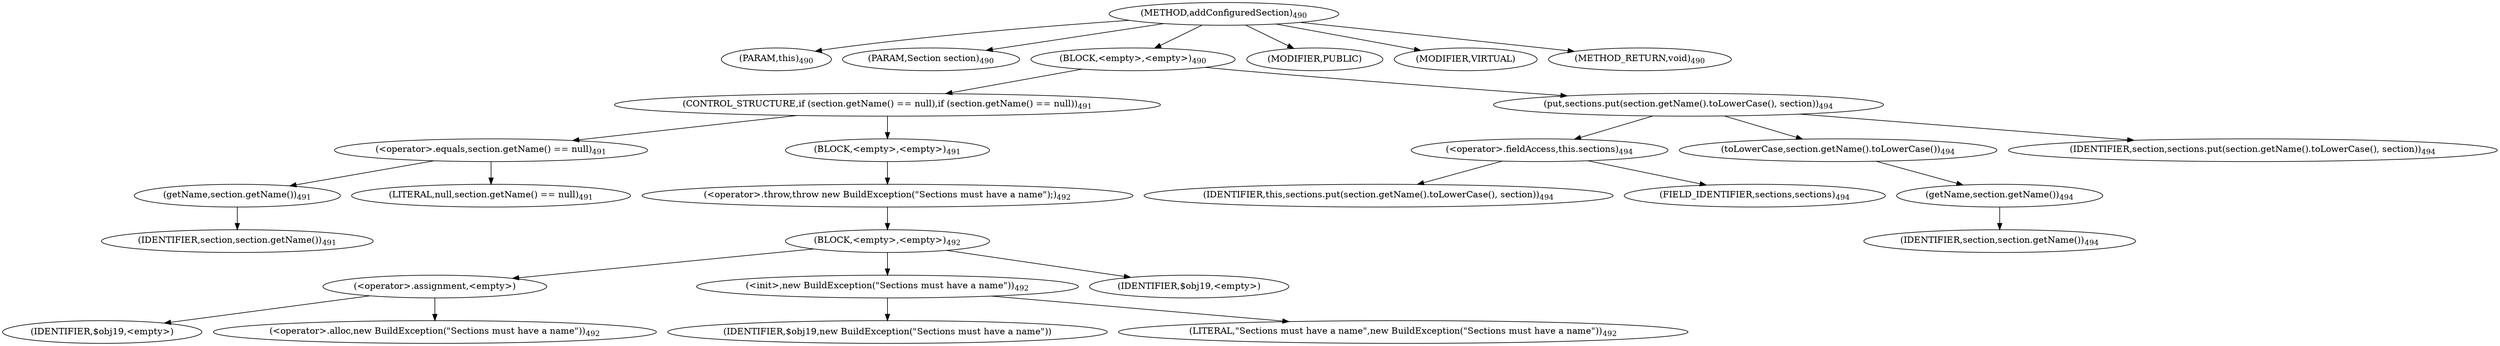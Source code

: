 digraph "addConfiguredSection" {  
"1194" [label = <(METHOD,addConfiguredSection)<SUB>490</SUB>> ]
"1195" [label = <(PARAM,this)<SUB>490</SUB>> ]
"1196" [label = <(PARAM,Section section)<SUB>490</SUB>> ]
"1197" [label = <(BLOCK,&lt;empty&gt;,&lt;empty&gt;)<SUB>490</SUB>> ]
"1198" [label = <(CONTROL_STRUCTURE,if (section.getName() == null),if (section.getName() == null))<SUB>491</SUB>> ]
"1199" [label = <(&lt;operator&gt;.equals,section.getName() == null)<SUB>491</SUB>> ]
"1200" [label = <(getName,section.getName())<SUB>491</SUB>> ]
"1201" [label = <(IDENTIFIER,section,section.getName())<SUB>491</SUB>> ]
"1202" [label = <(LITERAL,null,section.getName() == null)<SUB>491</SUB>> ]
"1203" [label = <(BLOCK,&lt;empty&gt;,&lt;empty&gt;)<SUB>491</SUB>> ]
"1204" [label = <(&lt;operator&gt;.throw,throw new BuildException(&quot;Sections must have a name&quot;);)<SUB>492</SUB>> ]
"1205" [label = <(BLOCK,&lt;empty&gt;,&lt;empty&gt;)<SUB>492</SUB>> ]
"1206" [label = <(&lt;operator&gt;.assignment,&lt;empty&gt;)> ]
"1207" [label = <(IDENTIFIER,$obj19,&lt;empty&gt;)> ]
"1208" [label = <(&lt;operator&gt;.alloc,new BuildException(&quot;Sections must have a name&quot;))<SUB>492</SUB>> ]
"1209" [label = <(&lt;init&gt;,new BuildException(&quot;Sections must have a name&quot;))<SUB>492</SUB>> ]
"1210" [label = <(IDENTIFIER,$obj19,new BuildException(&quot;Sections must have a name&quot;))> ]
"1211" [label = <(LITERAL,&quot;Sections must have a name&quot;,new BuildException(&quot;Sections must have a name&quot;))<SUB>492</SUB>> ]
"1212" [label = <(IDENTIFIER,$obj19,&lt;empty&gt;)> ]
"1213" [label = <(put,sections.put(section.getName().toLowerCase(), section))<SUB>494</SUB>> ]
"1214" [label = <(&lt;operator&gt;.fieldAccess,this.sections)<SUB>494</SUB>> ]
"1215" [label = <(IDENTIFIER,this,sections.put(section.getName().toLowerCase(), section))<SUB>494</SUB>> ]
"1216" [label = <(FIELD_IDENTIFIER,sections,sections)<SUB>494</SUB>> ]
"1217" [label = <(toLowerCase,section.getName().toLowerCase())<SUB>494</SUB>> ]
"1218" [label = <(getName,section.getName())<SUB>494</SUB>> ]
"1219" [label = <(IDENTIFIER,section,section.getName())<SUB>494</SUB>> ]
"1220" [label = <(IDENTIFIER,section,sections.put(section.getName().toLowerCase(), section))<SUB>494</SUB>> ]
"1221" [label = <(MODIFIER,PUBLIC)> ]
"1222" [label = <(MODIFIER,VIRTUAL)> ]
"1223" [label = <(METHOD_RETURN,void)<SUB>490</SUB>> ]
  "1194" -> "1195" 
  "1194" -> "1196" 
  "1194" -> "1197" 
  "1194" -> "1221" 
  "1194" -> "1222" 
  "1194" -> "1223" 
  "1197" -> "1198" 
  "1197" -> "1213" 
  "1198" -> "1199" 
  "1198" -> "1203" 
  "1199" -> "1200" 
  "1199" -> "1202" 
  "1200" -> "1201" 
  "1203" -> "1204" 
  "1204" -> "1205" 
  "1205" -> "1206" 
  "1205" -> "1209" 
  "1205" -> "1212" 
  "1206" -> "1207" 
  "1206" -> "1208" 
  "1209" -> "1210" 
  "1209" -> "1211" 
  "1213" -> "1214" 
  "1213" -> "1217" 
  "1213" -> "1220" 
  "1214" -> "1215" 
  "1214" -> "1216" 
  "1217" -> "1218" 
  "1218" -> "1219" 
}
